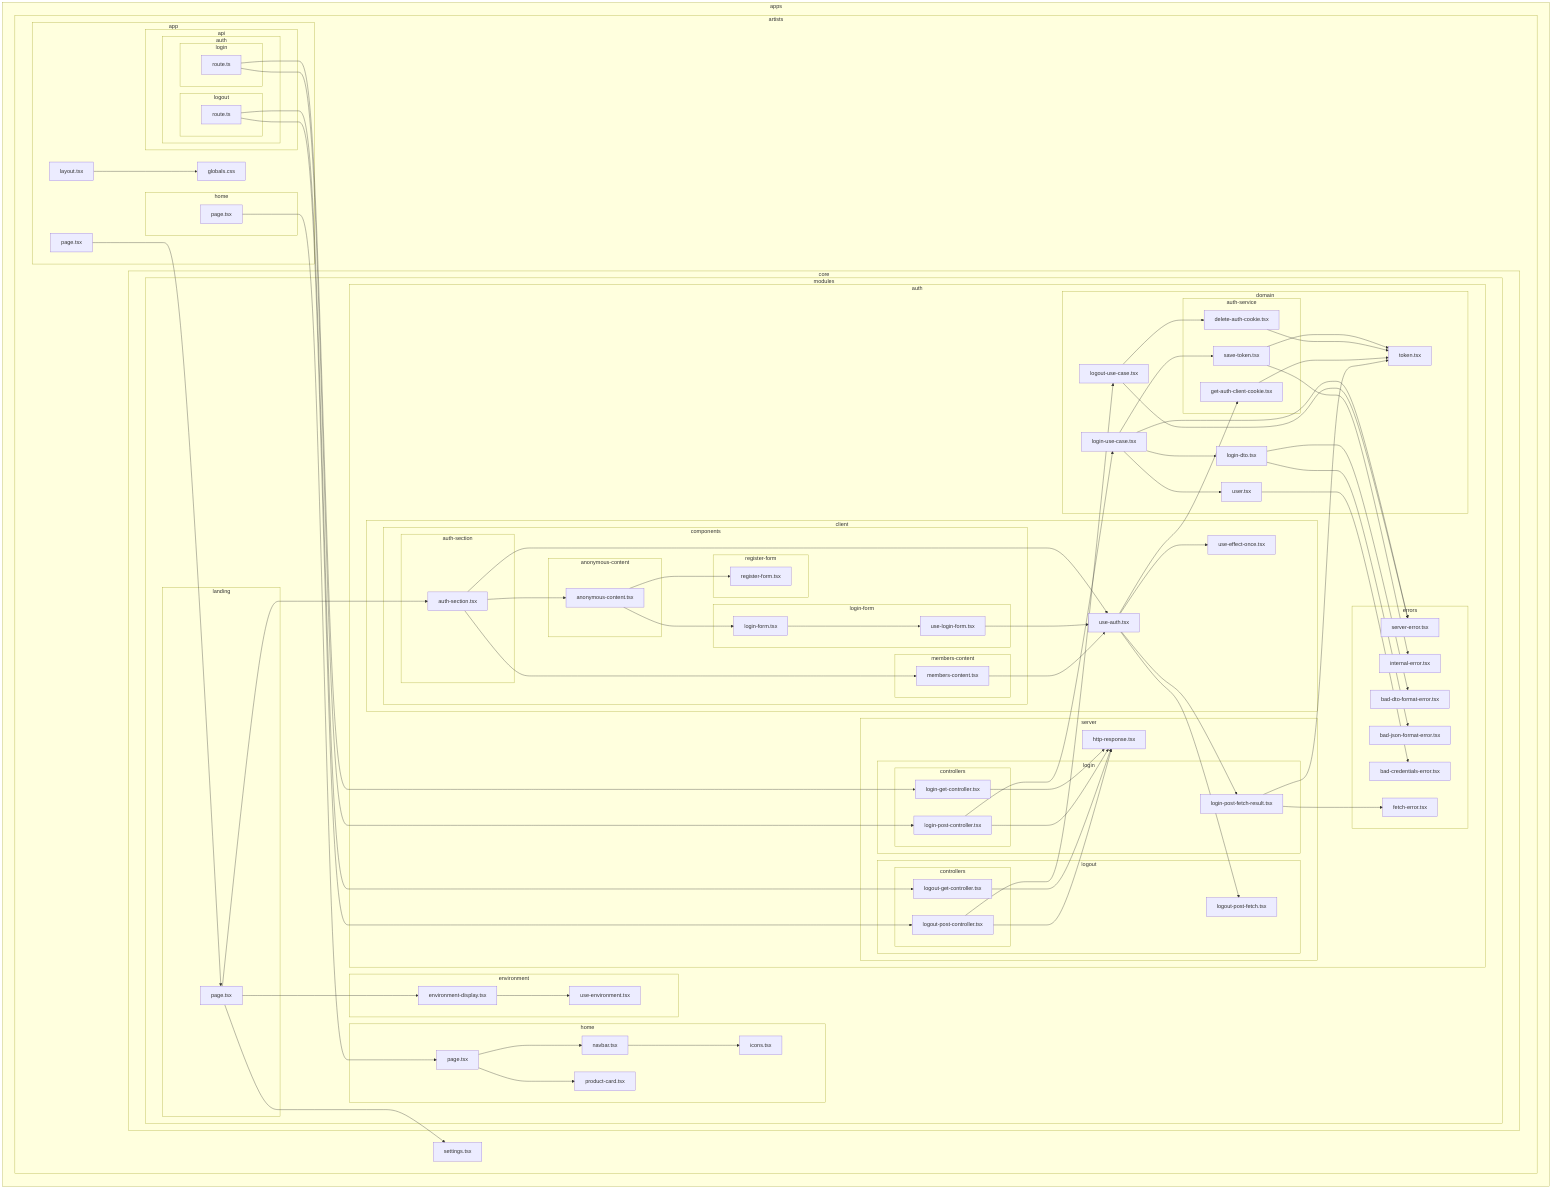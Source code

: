 flowchart LR

subgraph 0["apps"]
subgraph 1["artists"]
subgraph 2["app"]
subgraph 3["api"]
subgraph 4["auth"]
subgraph 5["login"]
6["route.ts"]
end
subgraph T["logout"]
U["route.ts"]
end
end
end
subgraph 11["home"]
12["page.tsx"]
end
18["layout.tsx"]
19["globals.css"]
1A["page.tsx"]
end
subgraph 7["core"]
subgraph 8["modules"]
subgraph 9["auth"]
subgraph A["server"]
subgraph B["login"]
subgraph C["controllers"]
D["login-get-controller.tsx"]
F["login-post-controller.tsx"]
end
1K["login-post-fetch-result.tsx"]
end
E["http-response.tsx"]
subgraph V["logout"]
subgraph W["controllers"]
X["logout-get-controller.tsx"]
Y["logout-post-controller.tsx"]
end
1M["logout-post-fetch.tsx"]
end
end
subgraph G["domain"]
H["login-use-case.tsx"]
subgraph K["auth-service"]
L["save-token.tsx"]
10["delete-auth-cookie.tsx"]
1J["get-auth-client-cookie.tsx"]
end
N["token.tsx"]
O["login-dto.tsx"]
R["user.tsx"]
Z["logout-use-case.tsx"]
end
subgraph I["errors"]
J["server-error.tsx"]
M["internal-error.tsx"]
P["bad-dto-format-error.tsx"]
Q["bad-json-format-error.tsx"]
S["bad-credentials-error.tsx"]
1L["fetch-error.tsx"]
end
subgraph 1E["client"]
subgraph 1F["components"]
subgraph 1G["auth-section"]
1H["auth-section.tsx"]
end
subgraph 1O["anonymous-content"]
1P["anonymous-content.tsx"]
end
subgraph 1Q["login-form"]
1R["login-form.tsx"]
1S["use-login-form.tsx"]
end
subgraph 1T["register-form"]
1U["register-form.tsx"]
end
subgraph 1V["members-content"]
1W["members-content.tsx"]
end
end
1I["use-auth.tsx"]
1N["use-effect-once.tsx"]
end
end
subgraph 13["home"]
14["page.tsx"]
15["navbar.tsx"]
16["icons.tsx"]
17["product-card.tsx"]
end
subgraph 1B["landing"]
1C["page.tsx"]
end
subgraph 1X["environment"]
1Y["environment-display.tsx"]
1Z["use-environment.tsx"]
end
end
end
1D["settings.tsx"]
end
end
6-->D
6-->F
D-->E
F-->H
F-->E
H-->J
H-->L
H-->O
H-->R
L-->M
L-->N
O-->P
O-->Q
R-->S
U-->X
U-->Y
X-->E
Y-->Z
Y-->E
Z-->J
Z-->10
10-->N
12-->14
14-->15
14-->17
15-->16
18-->19
1A-->1C
1C-->1D
1C-->1H
1C-->1Y
1H-->1I
1H-->1P
1H-->1W
1I-->1J
1I-->1K
1I-->1M
1I-->1N
1J-->N
1K-->N
1K-->1L
1P-->1R
1P-->1U
1R-->1S
1S-->1I
1W-->1I
1Y-->1Z